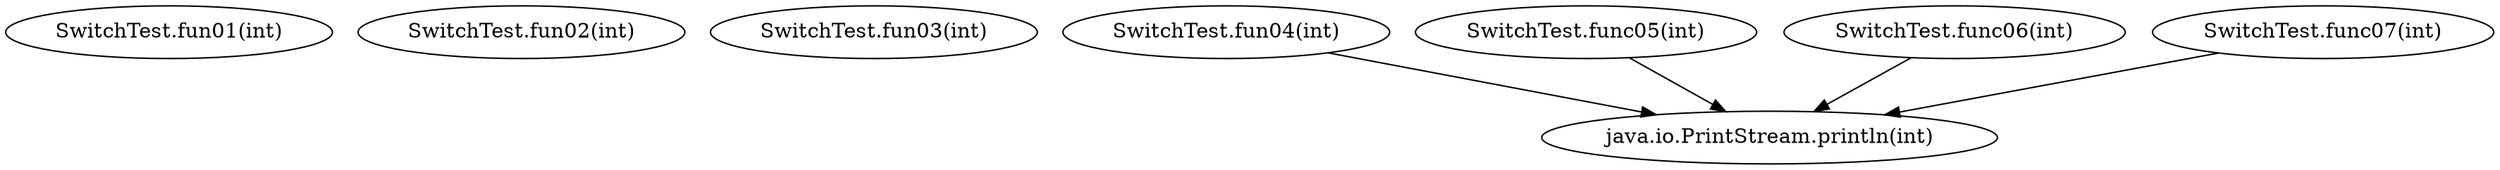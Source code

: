 digraph G {
  1 [ label="SwitchTest.fun01(int)" ];
  2 [ label="SwitchTest.fun02(int)" ];
  3 [ label="SwitchTest.fun03(int)" ];
  4 [ label="SwitchTest.fun04(int)" ];
  5 [ label="SwitchTest.func05(int)" ];
  6 [ label="SwitchTest.func06(int)" ];
  7 [ label="SwitchTest.func07(int)" ];
  8 [ label="java.io.PrintStream.println(int)" ];
  4 -> 8;
  5 -> 8;
  6 -> 8;
  7 -> 8;
}
